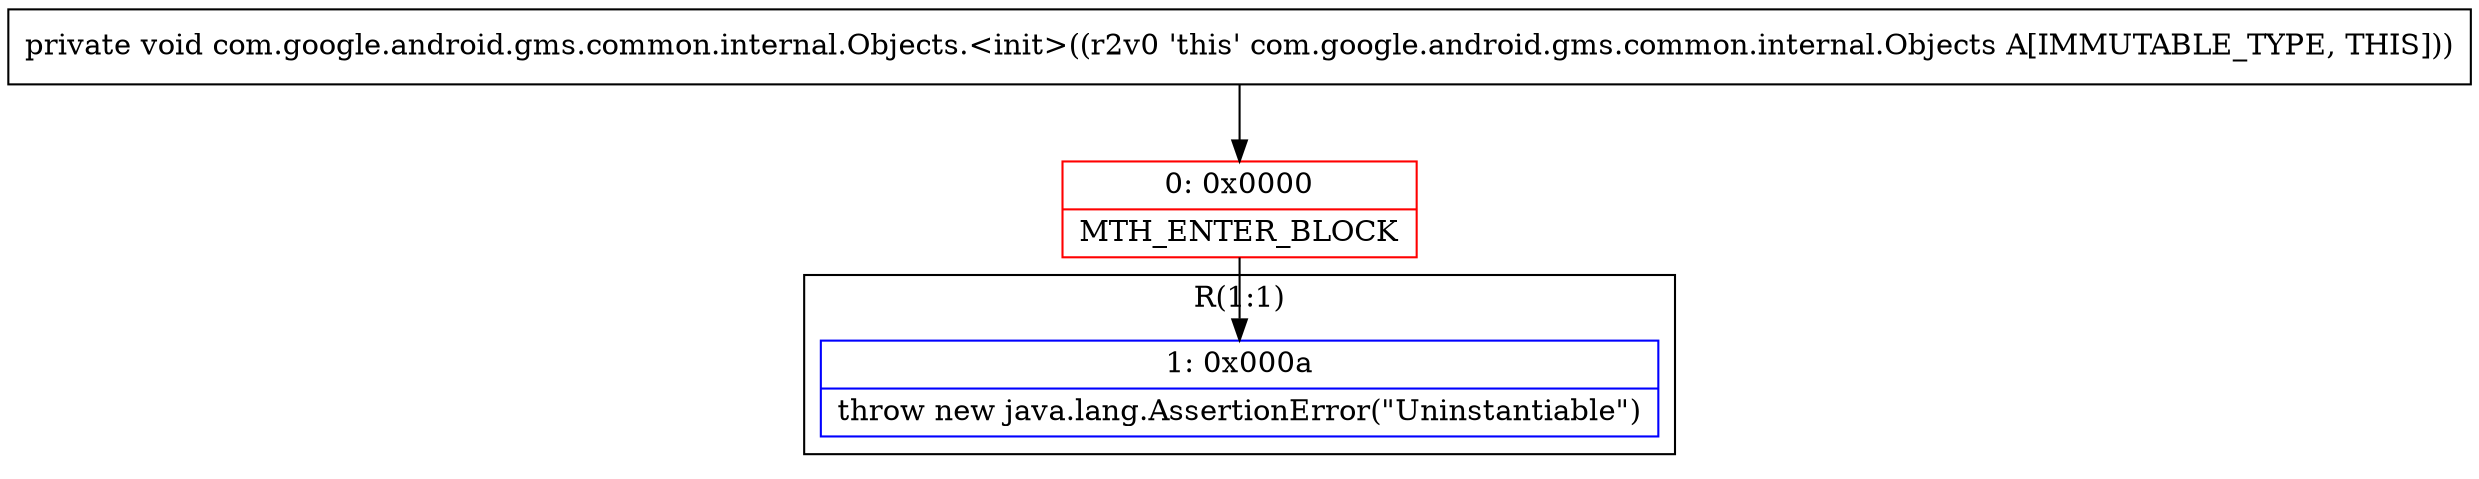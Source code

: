 digraph "CFG forcom.google.android.gms.common.internal.Objects.\<init\>()V" {
subgraph cluster_Region_1064096532 {
label = "R(1:1)";
node [shape=record,color=blue];
Node_1 [shape=record,label="{1\:\ 0x000a|throw new java.lang.AssertionError(\"Uninstantiable\")\l}"];
}
Node_0 [shape=record,color=red,label="{0\:\ 0x0000|MTH_ENTER_BLOCK\l}"];
MethodNode[shape=record,label="{private void com.google.android.gms.common.internal.Objects.\<init\>((r2v0 'this' com.google.android.gms.common.internal.Objects A[IMMUTABLE_TYPE, THIS])) }"];
MethodNode -> Node_0;
Node_0 -> Node_1;
}

